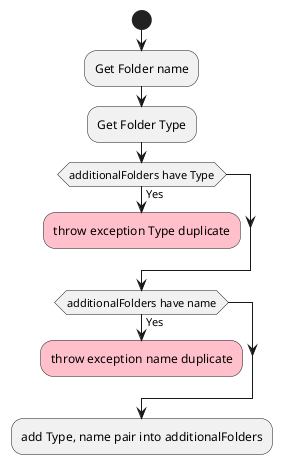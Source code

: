 @startuml
'https://plantuml.com/activity-diagram-beta

start
    :Get Folder name;
    :Get Folder Type;

    if (additionalFolders have Type) is (Yes) then
        #pink:throw exception Type duplicate;
        kill
    endif
    if (additionalFolders have name) is (Yes) then
        #pink:throw exception name duplicate;
        kill
    endif

    :add Type, name pair into additionalFolders;
@enduml
